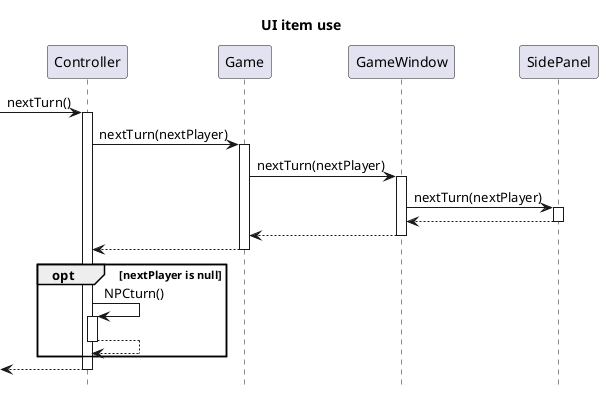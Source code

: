 @startuml
'https://plantuml.com/sequence-diagram

title UI item use
hide footbox
autoactivate on

participant Controller

[-> Controller : nextTurn()
    Controller -> Game : nextTurn(nextPlayer)
        Game -> GameWindow : nextTurn(nextPlayer)
            GameWindow -> SidePanel : nextTurn(nextPlayer)
            return
        return
    return
    opt nextPlayer is null
    Controller -> Controller : NPCturn()
    return
    end
return
@enduml